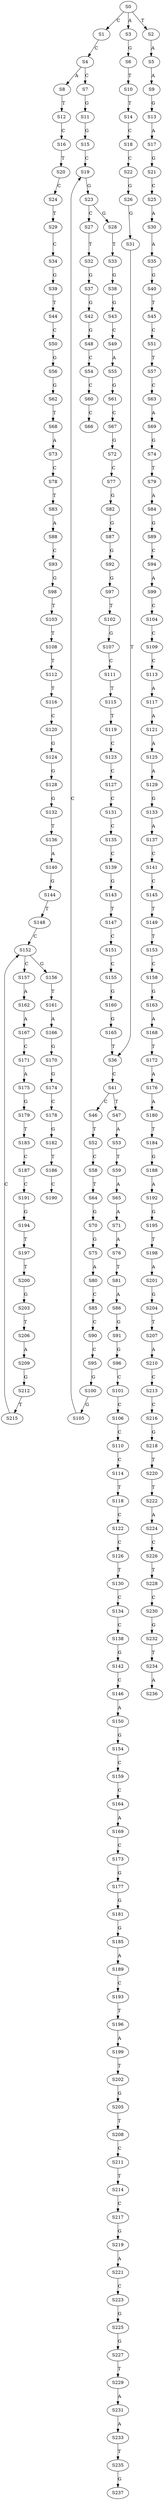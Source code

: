 strict digraph  {
	S0 -> S1 [ label = C ];
	S0 -> S2 [ label = T ];
	S0 -> S3 [ label = A ];
	S1 -> S4 [ label = C ];
	S2 -> S5 [ label = A ];
	S3 -> S6 [ label = G ];
	S4 -> S7 [ label = C ];
	S4 -> S8 [ label = A ];
	S5 -> S9 [ label = A ];
	S6 -> S10 [ label = T ];
	S7 -> S11 [ label = G ];
	S8 -> S12 [ label = T ];
	S9 -> S13 [ label = G ];
	S10 -> S14 [ label = T ];
	S11 -> S15 [ label = G ];
	S12 -> S16 [ label = C ];
	S13 -> S17 [ label = A ];
	S14 -> S18 [ label = C ];
	S15 -> S19 [ label = C ];
	S16 -> S20 [ label = T ];
	S17 -> S21 [ label = G ];
	S18 -> S22 [ label = C ];
	S19 -> S23 [ label = G ];
	S20 -> S24 [ label = C ];
	S21 -> S25 [ label = C ];
	S22 -> S26 [ label = G ];
	S23 -> S27 [ label = C ];
	S23 -> S28 [ label = G ];
	S24 -> S29 [ label = T ];
	S25 -> S30 [ label = A ];
	S26 -> S31 [ label = G ];
	S27 -> S32 [ label = T ];
	S28 -> S33 [ label = T ];
	S29 -> S34 [ label = C ];
	S30 -> S35 [ label = A ];
	S31 -> S36 [ label = T ];
	S32 -> S37 [ label = G ];
	S33 -> S38 [ label = G ];
	S34 -> S39 [ label = G ];
	S35 -> S40 [ label = G ];
	S36 -> S41 [ label = C ];
	S37 -> S42 [ label = G ];
	S38 -> S43 [ label = G ];
	S39 -> S44 [ label = T ];
	S40 -> S45 [ label = T ];
	S41 -> S46 [ label = C ];
	S41 -> S47 [ label = T ];
	S42 -> S48 [ label = G ];
	S43 -> S49 [ label = C ];
	S44 -> S50 [ label = C ];
	S45 -> S51 [ label = C ];
	S46 -> S52 [ label = T ];
	S47 -> S53 [ label = A ];
	S48 -> S54 [ label = C ];
	S49 -> S55 [ label = A ];
	S50 -> S56 [ label = G ];
	S51 -> S57 [ label = T ];
	S52 -> S58 [ label = C ];
	S53 -> S59 [ label = T ];
	S54 -> S60 [ label = C ];
	S55 -> S61 [ label = G ];
	S56 -> S62 [ label = G ];
	S57 -> S63 [ label = C ];
	S58 -> S64 [ label = T ];
	S59 -> S65 [ label = A ];
	S60 -> S66 [ label = C ];
	S61 -> S67 [ label = C ];
	S62 -> S68 [ label = T ];
	S63 -> S69 [ label = A ];
	S64 -> S70 [ label = G ];
	S65 -> S71 [ label = A ];
	S67 -> S72 [ label = G ];
	S68 -> S73 [ label = A ];
	S69 -> S74 [ label = G ];
	S70 -> S75 [ label = G ];
	S71 -> S76 [ label = A ];
	S72 -> S77 [ label = C ];
	S73 -> S78 [ label = C ];
	S74 -> S79 [ label = T ];
	S75 -> S80 [ label = A ];
	S76 -> S81 [ label = T ];
	S77 -> S82 [ label = G ];
	S78 -> S83 [ label = T ];
	S79 -> S84 [ label = A ];
	S80 -> S85 [ label = C ];
	S81 -> S86 [ label = A ];
	S82 -> S87 [ label = G ];
	S83 -> S88 [ label = A ];
	S84 -> S89 [ label = G ];
	S85 -> S90 [ label = C ];
	S86 -> S91 [ label = G ];
	S87 -> S92 [ label = G ];
	S88 -> S93 [ label = C ];
	S89 -> S94 [ label = C ];
	S90 -> S95 [ label = C ];
	S91 -> S96 [ label = G ];
	S92 -> S97 [ label = G ];
	S93 -> S98 [ label = G ];
	S94 -> S99 [ label = A ];
	S95 -> S100 [ label = G ];
	S96 -> S101 [ label = C ];
	S97 -> S102 [ label = T ];
	S98 -> S103 [ label = T ];
	S99 -> S104 [ label = C ];
	S100 -> S105 [ label = G ];
	S101 -> S106 [ label = C ];
	S102 -> S107 [ label = G ];
	S103 -> S108 [ label = T ];
	S104 -> S109 [ label = C ];
	S105 -> S19 [ label = C ];
	S106 -> S110 [ label = C ];
	S107 -> S111 [ label = C ];
	S108 -> S112 [ label = T ];
	S109 -> S113 [ label = C ];
	S110 -> S114 [ label = C ];
	S111 -> S115 [ label = T ];
	S112 -> S116 [ label = T ];
	S113 -> S117 [ label = A ];
	S114 -> S118 [ label = T ];
	S115 -> S119 [ label = T ];
	S116 -> S120 [ label = C ];
	S117 -> S121 [ label = A ];
	S118 -> S122 [ label = C ];
	S119 -> S123 [ label = C ];
	S120 -> S124 [ label = G ];
	S121 -> S125 [ label = A ];
	S122 -> S126 [ label = C ];
	S123 -> S127 [ label = C ];
	S124 -> S128 [ label = G ];
	S125 -> S129 [ label = A ];
	S126 -> S130 [ label = T ];
	S127 -> S131 [ label = C ];
	S128 -> S132 [ label = G ];
	S129 -> S133 [ label = G ];
	S130 -> S134 [ label = C ];
	S131 -> S135 [ label = C ];
	S132 -> S136 [ label = T ];
	S133 -> S137 [ label = A ];
	S134 -> S138 [ label = C ];
	S135 -> S139 [ label = C ];
	S136 -> S140 [ label = A ];
	S137 -> S141 [ label = C ];
	S138 -> S142 [ label = G ];
	S139 -> S143 [ label = G ];
	S140 -> S144 [ label = G ];
	S141 -> S145 [ label = C ];
	S142 -> S146 [ label = C ];
	S143 -> S147 [ label = T ];
	S144 -> S148 [ label = T ];
	S145 -> S149 [ label = T ];
	S146 -> S150 [ label = A ];
	S147 -> S151 [ label = C ];
	S148 -> S152 [ label = C ];
	S149 -> S153 [ label = T ];
	S150 -> S154 [ label = G ];
	S151 -> S155 [ label = C ];
	S152 -> S156 [ label = G ];
	S152 -> S157 [ label = C ];
	S153 -> S158 [ label = C ];
	S154 -> S159 [ label = C ];
	S155 -> S160 [ label = G ];
	S156 -> S161 [ label = T ];
	S157 -> S162 [ label = A ];
	S158 -> S163 [ label = G ];
	S159 -> S164 [ label = C ];
	S160 -> S165 [ label = G ];
	S161 -> S166 [ label = A ];
	S162 -> S167 [ label = A ];
	S163 -> S168 [ label = A ];
	S164 -> S169 [ label = A ];
	S165 -> S36 [ label = T ];
	S166 -> S170 [ label = G ];
	S167 -> S171 [ label = C ];
	S168 -> S172 [ label = T ];
	S169 -> S173 [ label = C ];
	S170 -> S174 [ label = G ];
	S171 -> S175 [ label = A ];
	S172 -> S176 [ label = A ];
	S173 -> S177 [ label = G ];
	S174 -> S178 [ label = C ];
	S175 -> S179 [ label = G ];
	S176 -> S180 [ label = A ];
	S177 -> S181 [ label = G ];
	S178 -> S182 [ label = G ];
	S179 -> S183 [ label = T ];
	S180 -> S184 [ label = T ];
	S181 -> S185 [ label = G ];
	S182 -> S186 [ label = T ];
	S183 -> S187 [ label = C ];
	S184 -> S188 [ label = G ];
	S185 -> S189 [ label = A ];
	S186 -> S190 [ label = C ];
	S187 -> S191 [ label = C ];
	S188 -> S192 [ label = A ];
	S189 -> S193 [ label = C ];
	S191 -> S194 [ label = G ];
	S192 -> S195 [ label = G ];
	S193 -> S196 [ label = T ];
	S194 -> S197 [ label = T ];
	S195 -> S198 [ label = T ];
	S196 -> S199 [ label = A ];
	S197 -> S200 [ label = T ];
	S198 -> S201 [ label = A ];
	S199 -> S202 [ label = T ];
	S200 -> S203 [ label = G ];
	S201 -> S204 [ label = G ];
	S202 -> S205 [ label = G ];
	S203 -> S206 [ label = T ];
	S204 -> S207 [ label = T ];
	S205 -> S208 [ label = T ];
	S206 -> S209 [ label = A ];
	S207 -> S210 [ label = A ];
	S208 -> S211 [ label = C ];
	S209 -> S212 [ label = G ];
	S210 -> S213 [ label = C ];
	S211 -> S214 [ label = T ];
	S212 -> S215 [ label = T ];
	S213 -> S216 [ label = C ];
	S214 -> S217 [ label = C ];
	S215 -> S152 [ label = C ];
	S216 -> S218 [ label = G ];
	S217 -> S219 [ label = G ];
	S218 -> S220 [ label = T ];
	S219 -> S221 [ label = A ];
	S220 -> S222 [ label = T ];
	S221 -> S223 [ label = C ];
	S222 -> S224 [ label = A ];
	S223 -> S225 [ label = G ];
	S224 -> S226 [ label = C ];
	S225 -> S227 [ label = G ];
	S226 -> S228 [ label = T ];
	S227 -> S229 [ label = T ];
	S228 -> S230 [ label = C ];
	S229 -> S231 [ label = A ];
	S230 -> S232 [ label = G ];
	S231 -> S233 [ label = A ];
	S232 -> S234 [ label = T ];
	S233 -> S235 [ label = T ];
	S234 -> S236 [ label = A ];
	S235 -> S237 [ label = G ];
}
